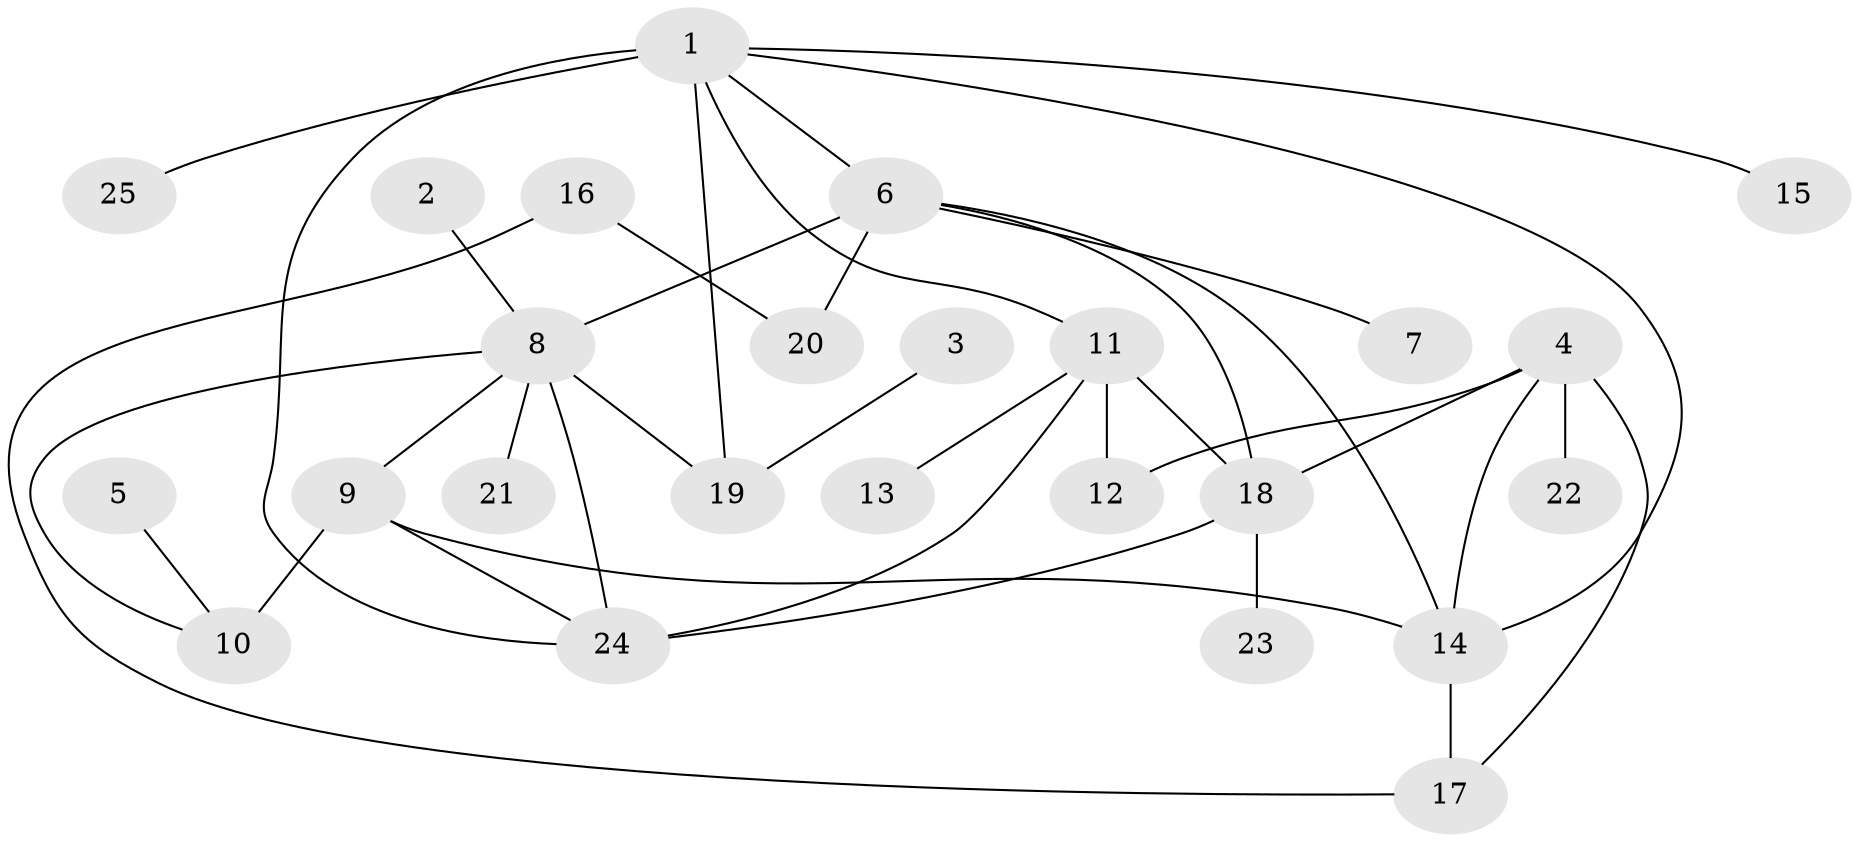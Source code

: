// original degree distribution, {6: 0.060240963855421686, 11: 0.012048192771084338, 4: 0.07228915662650602, 7: 0.03614457831325301, 8: 0.03614457831325301, 3: 0.04819277108433735, 9: 0.024096385542168676, 5: 0.012048192771084338, 1: 0.5180722891566265, 2: 0.18072289156626506}
// Generated by graph-tools (version 1.1) at 2025/37/03/04/25 23:37:36]
// undirected, 25 vertices, 37 edges
graph export_dot {
  node [color=gray90,style=filled];
  1;
  2;
  3;
  4;
  5;
  6;
  7;
  8;
  9;
  10;
  11;
  12;
  13;
  14;
  15;
  16;
  17;
  18;
  19;
  20;
  21;
  22;
  23;
  24;
  25;
  1 -- 6 [weight=1.0];
  1 -- 11 [weight=1.0];
  1 -- 14 [weight=1.0];
  1 -- 15 [weight=1.0];
  1 -- 19 [weight=3.0];
  1 -- 24 [weight=1.0];
  1 -- 25 [weight=1.0];
  2 -- 8 [weight=1.0];
  3 -- 19 [weight=1.0];
  4 -- 12 [weight=1.0];
  4 -- 14 [weight=2.0];
  4 -- 17 [weight=1.0];
  4 -- 18 [weight=1.0];
  4 -- 22 [weight=1.0];
  5 -- 10 [weight=1.0];
  6 -- 7 [weight=1.0];
  6 -- 8 [weight=2.0];
  6 -- 14 [weight=1.0];
  6 -- 18 [weight=1.0];
  6 -- 20 [weight=1.0];
  8 -- 9 [weight=2.0];
  8 -- 10 [weight=1.0];
  8 -- 19 [weight=1.0];
  8 -- 21 [weight=1.0];
  8 -- 24 [weight=2.0];
  9 -- 10 [weight=2.0];
  9 -- 14 [weight=1.0];
  9 -- 24 [weight=1.0];
  11 -- 12 [weight=1.0];
  11 -- 13 [weight=1.0];
  11 -- 18 [weight=2.0];
  11 -- 24 [weight=2.0];
  14 -- 17 [weight=2.0];
  16 -- 17 [weight=1.0];
  16 -- 20 [weight=1.0];
  18 -- 23 [weight=1.0];
  18 -- 24 [weight=1.0];
}
